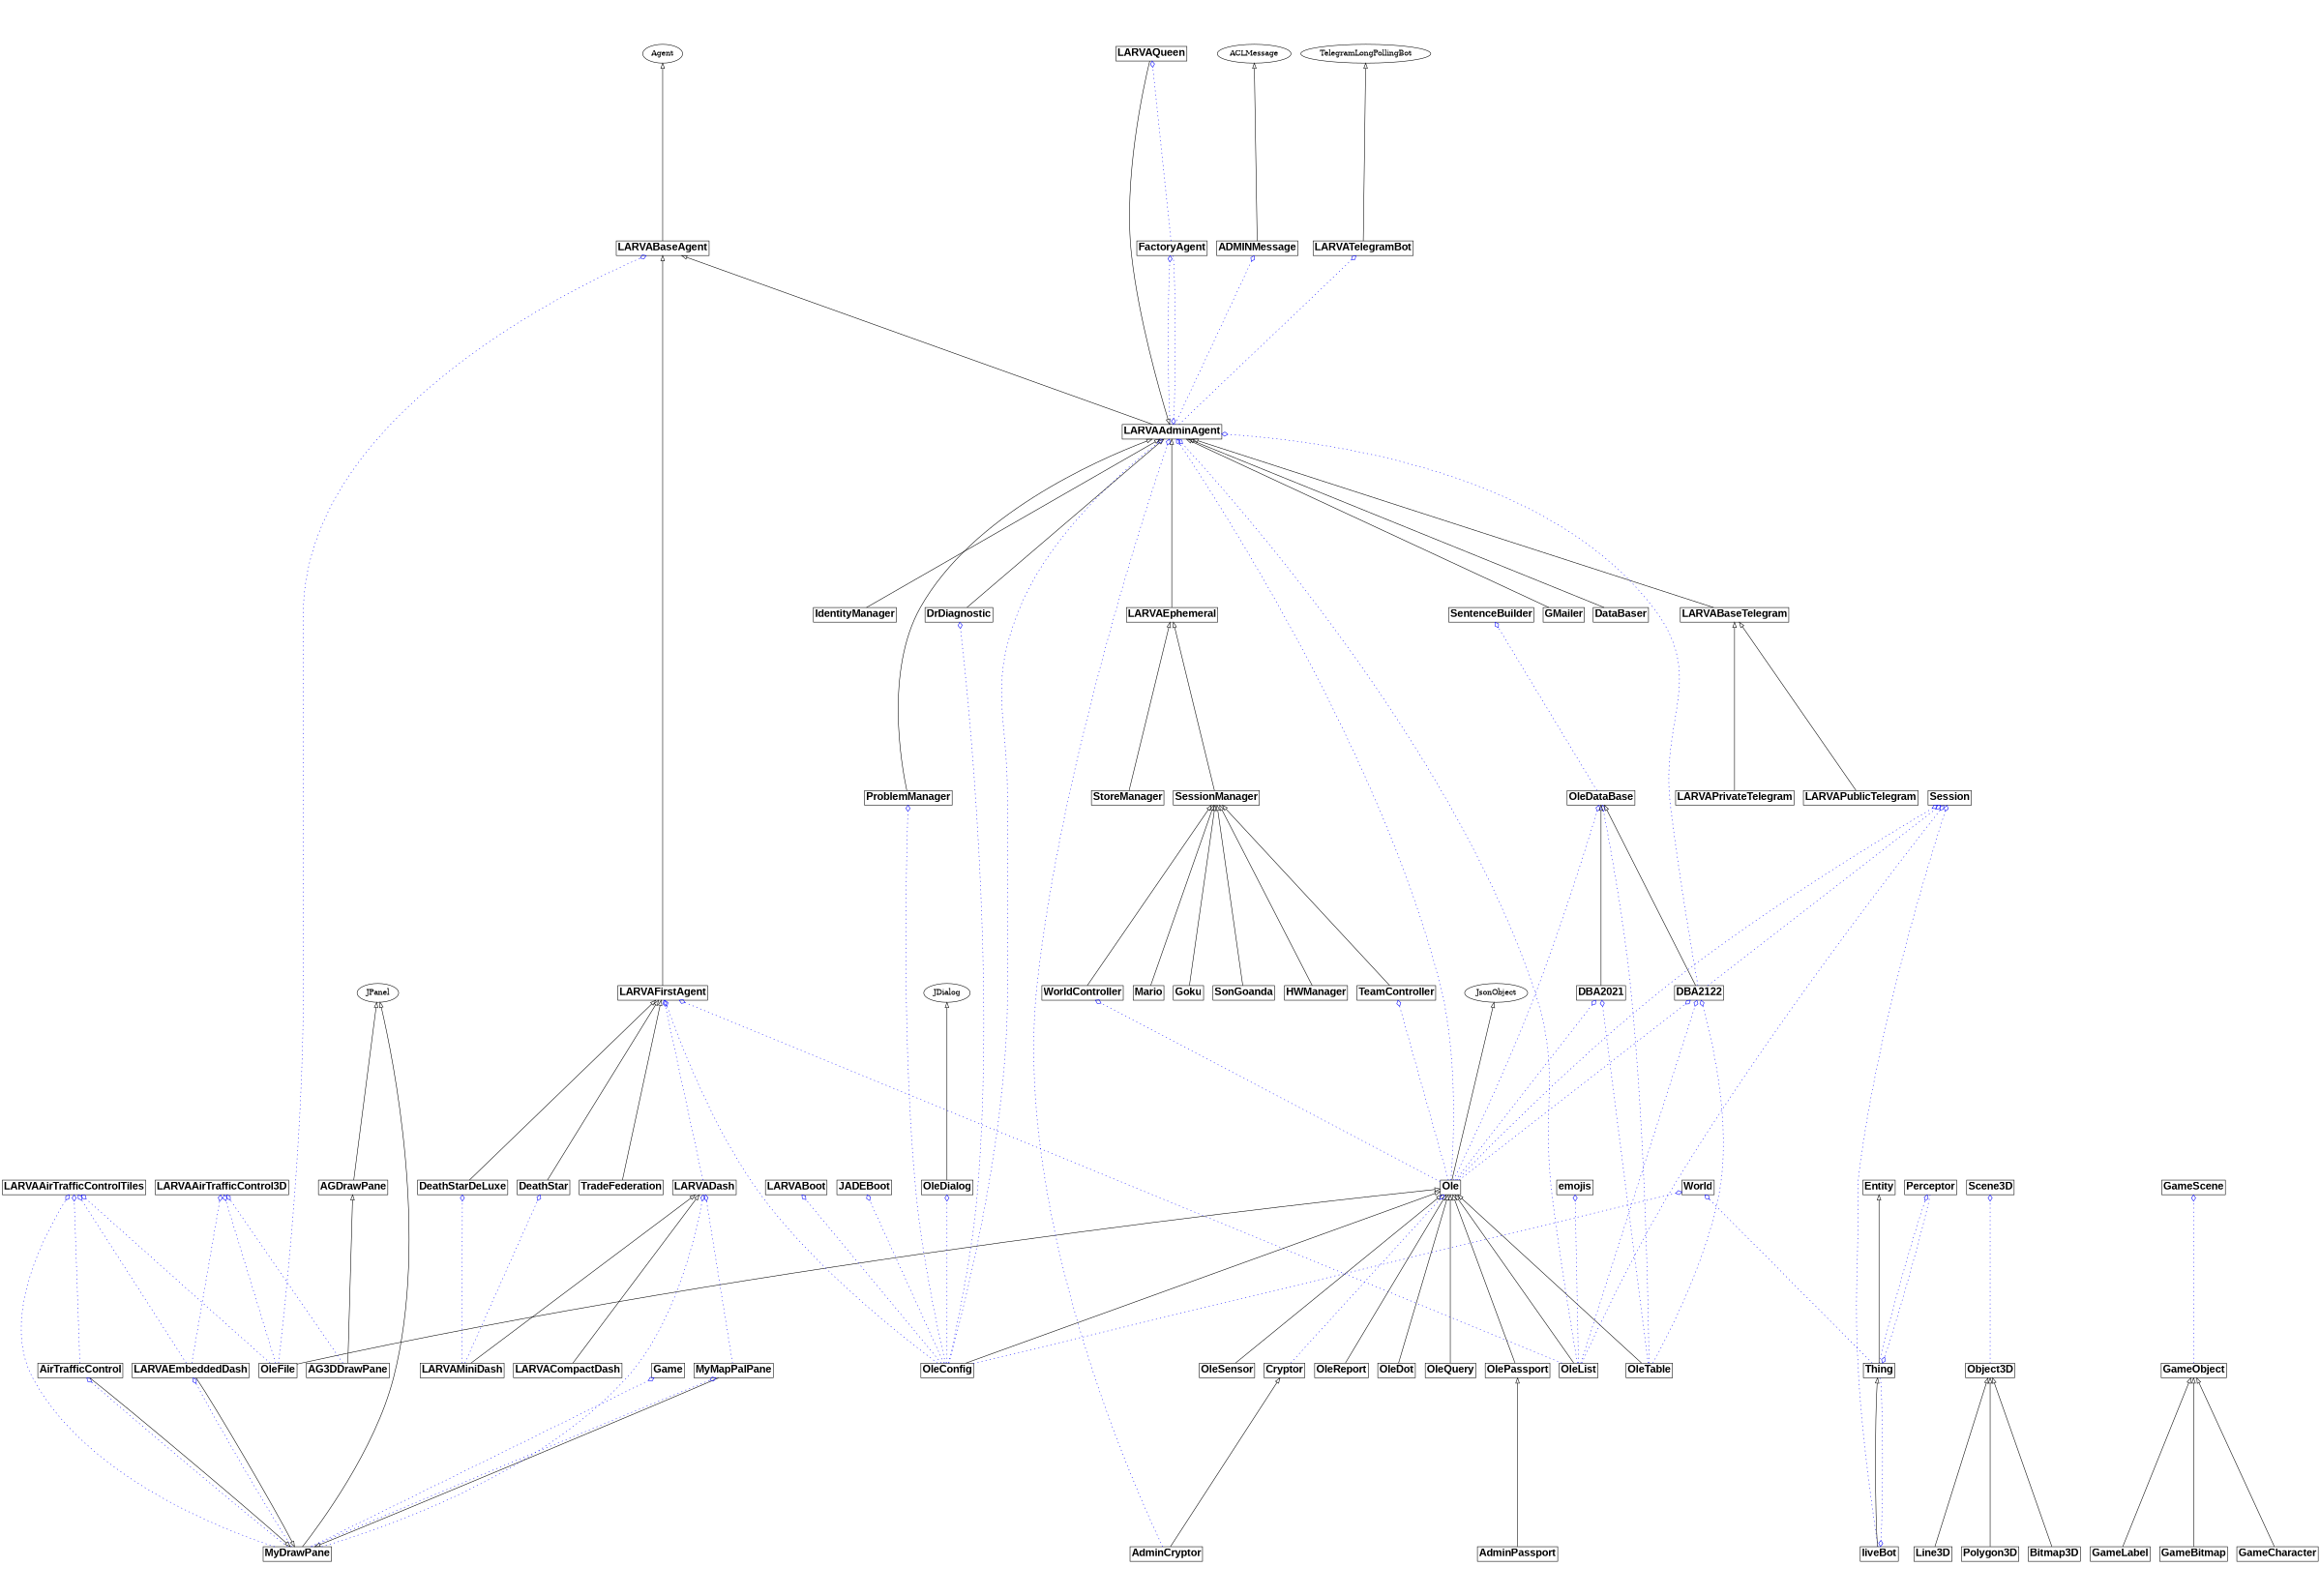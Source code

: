 digraph graphname {
     rankdir="BT"
dpi=300
ratio="fill";
 size="16,11!";
 margin=0;
LARVABoot LARVABoot [shape=plain, label=<<table border="0" cellborder="1" cellspacing="0"><tr><td bgcolor="white"><FONT face="Arial" POINT-SIZE= "20"><b>LARVABoot</b></FONT></td></tr>
</table>>]
JADEBoot JADEBoot [shape=plain, label=<<table border="0" cellborder="1" cellspacing="0"><tr><td bgcolor="white"><FONT face="Arial" POINT-SIZE= "20"><b>JADEBoot</b></FONT></td></tr>
</table>>]
Session Session [shape=plain, label=<<table border="0" cellborder="1" cellspacing="0"><tr><td bgcolor="white"><FONT face="Arial" POINT-SIZE= "20"><b>Session</b></FONT></td></tr>
</table>>]
OleQuery OleQuery [shape=plain, label=<<table border="0" cellborder="1" cellspacing="0"><tr><td bgcolor="white"><FONT face="Arial" POINT-SIZE= "20"><b>OleQuery</b></FONT></td></tr>
</table>>]
Ole Ole [shape=plain, label=<<table border="0" cellborder="1" cellspacing="0"><tr><td bgcolor="white"><FONT face="Arial" POINT-SIZE= "20"><b>Ole</b></FONT></td></tr>
</table>>]
OleTable OleTable [shape=plain, label=<<table border="0" cellborder="1" cellspacing="0"><tr><td bgcolor="white"><FONT face="Arial" POINT-SIZE= "20"><b>OleTable</b></FONT></td></tr>
</table>>]
AdminPassport AdminPassport [shape=plain, label=<<table border="0" cellborder="1" cellspacing="0"><tr><td bgcolor="white"><FONT face="Arial" POINT-SIZE= "20"><b>AdminPassport</b></FONT></td></tr>
</table>>]
OleFile OleFile [shape=plain, label=<<table border="0" cellborder="1" cellspacing="0"><tr><td bgcolor="white"><FONT face="Arial" POINT-SIZE= "20"><b>OleFile</b></FONT></td></tr>
</table>>]
OleSensor OleSensor [shape=plain, label=<<table border="0" cellborder="1" cellspacing="0"><tr><td bgcolor="white"><FONT face="Arial" POINT-SIZE= "20"><b>OleSensor</b></FONT></td></tr>
</table>>]
OleList OleList [shape=plain, label=<<table border="0" cellborder="1" cellspacing="0"><tr><td bgcolor="white"><FONT face="Arial" POINT-SIZE= "20"><b>OleList</b></FONT></td></tr>
</table>>]
OleDot OleDot [shape=plain, label=<<table border="0" cellborder="1" cellspacing="0"><tr><td bgcolor="white"><FONT face="Arial" POINT-SIZE= "20"><b>OleDot</b></FONT></td></tr>
</table>>]
OlePassport OlePassport [shape=plain, label=<<table border="0" cellborder="1" cellspacing="0"><tr><td bgcolor="white"><FONT face="Arial" POINT-SIZE= "20"><b>OlePassport</b></FONT></td></tr>
</table>>]
OleConfig OleConfig [shape=plain, label=<<table border="0" cellborder="1" cellspacing="0"><tr><td bgcolor="white"><FONT face="Arial" POINT-SIZE= "20"><b>OleConfig</b></FONT></td></tr>
</table>>]
OleReport OleReport [shape=plain, label=<<table border="0" cellborder="1" cellspacing="0"><tr><td bgcolor="white"><FONT face="Arial" POINT-SIZE= "20"><b>OleReport</b></FONT></td></tr>
</table>>]
LARVATelegramBot LARVATelegramBot [shape=plain, label=<<table border="0" cellborder="1" cellspacing="0"><tr><td bgcolor="white"><FONT face="Arial" POINT-SIZE= "20"><b>LARVATelegramBot</b></FONT></td></tr>
</table>>]
emojis emojis [shape=plain, label=<<table border="0" cellborder="1" cellspacing="0"><tr><td bgcolor="white"><FONT face="Arial" POINT-SIZE= "20"><b>emojis</b></FONT></td></tr>
</table>>]
Cryptor Cryptor [shape=plain, label=<<table border="0" cellborder="1" cellspacing="0"><tr><td bgcolor="white"><FONT face="Arial" POINT-SIZE= "20"><b>Cryptor</b></FONT></td></tr>
</table>>]
AdminCryptor AdminCryptor [shape=plain, label=<<table border="0" cellborder="1" cellspacing="0"><tr><td bgcolor="white"><FONT face="Arial" POINT-SIZE= "20"><b>AdminCryptor</b></FONT></td></tr>
</table>>]
LARVAEphemeral LARVAEphemeral [shape=plain, label=<<table border="0" cellborder="1" cellspacing="0"><tr><td bgcolor="white"><FONT face="Arial" POINT-SIZE= "20"><b>LARVAEphemeral</b></FONT></td></tr>
</table>>]
LARVABaseTelegram LARVABaseTelegram [shape=plain, label=<<table border="0" cellborder="1" cellspacing="0"><tr><td bgcolor="white"><FONT face="Arial" POINT-SIZE= "20"><b>LARVABaseTelegram</b></FONT></td></tr>
</table>>]
LARVABaseAgent LARVABaseAgent [shape=plain, label=<<table border="0" cellborder="1" cellspacing="0"><tr><td bgcolor="white"><FONT face="Arial" POINT-SIZE= "20"><b>LARVABaseAgent</b></FONT></td></tr>
</table>>]
TradeFederation TradeFederation [shape=plain, label=<<table border="0" cellborder="1" cellspacing="0"><tr><td bgcolor="white"><FONT face="Arial" POINT-SIZE= "20"><b>TradeFederation</b></FONT></td></tr>
</table>>]
DeathStarDeLuxe DeathStarDeLuxe [shape=plain, label=<<table border="0" cellborder="1" cellspacing="0"><tr><td bgcolor="white"><FONT face="Arial" POINT-SIZE= "20"><b>DeathStarDeLuxe</b></FONT></td></tr>
</table>>]
LARVAFirstAgent LARVAFirstAgent [shape=plain, label=<<table border="0" cellborder="1" cellspacing="0"><tr><td bgcolor="white"><FONT face="Arial" POINT-SIZE= "20"><b>LARVAFirstAgent</b></FONT></td></tr>
</table>>]
LARVAAdminAgent LARVAAdminAgent [shape=plain, label=<<table border="0" cellborder="1" cellspacing="0"><tr><td bgcolor="white"><FONT face="Arial" POINT-SIZE= "20"><b>LARVAAdminAgent</b></FONT></td></tr>
</table>>]
DeathStar DeathStar [shape=plain, label=<<table border="0" cellborder="1" cellspacing="0"><tr><td bgcolor="white"><FONT face="Arial" POINT-SIZE= "20"><b>DeathStar</b></FONT></td></tr>
</table>>]
ADMINMessage ADMINMessage [shape=plain, label=<<table border="0" cellborder="1" cellspacing="0"><tr><td bgcolor="white"><FONT face="Arial" POINT-SIZE= "20"><b>ADMINMessage</b></FONT></td></tr>
</table>>]
SentenceBuilder SentenceBuilder [shape=plain, label=<<table border="0" cellborder="1" cellspacing="0"><tr><td bgcolor="white"><FONT face="Arial" POINT-SIZE= "20"><b>SentenceBuilder</b></FONT></td></tr>
</table>>]
DBA2021 DBA2021 [shape=plain, label=<<table border="0" cellborder="1" cellspacing="0"><tr><td bgcolor="white"><FONT face="Arial" POINT-SIZE= "20"><b>DBA2021</b></FONT></td></tr>
</table>>]
DBA2122 DBA2122 [shape=plain, label=<<table border="0" cellborder="1" cellspacing="0"><tr><td bgcolor="white"><FONT face="Arial" POINT-SIZE= "20"><b>DBA2122</b></FONT></td></tr>
</table>>]
OleDataBase OleDataBase [shape=plain, label=<<table border="0" cellborder="1" cellspacing="0"><tr><td bgcolor="white"><FONT face="Arial" POINT-SIZE= "20"><b>OleDataBase</b></FONT></td></tr>
</table>>]
LARVADash LARVADash [shape=plain, label=<<table border="0" cellborder="1" cellspacing="0"><tr><td bgcolor="white"><FONT face="Arial" POINT-SIZE= "20"><b>LARVADash</b></FONT></td></tr>
</table>>]
MyMapPalPane MyMapPalPane [shape=plain, label=<<table border="0" cellborder="1" cellspacing="0"><tr><td bgcolor="white"><FONT face="Arial" POINT-SIZE= "20"><b>MyMapPalPane</b></FONT></td></tr>
</table>>]
MyDrawPane MyDrawPane [shape=plain, label=<<table border="0" cellborder="1" cellspacing="0"><tr><td bgcolor="white"><FONT face="Arial" POINT-SIZE= "20"><b>MyDrawPane</b></FONT></td></tr>
</table>>]
LARVAAirTrafficControlTiles LARVAAirTrafficControlTiles [shape=plain, label=<<table border="0" cellborder="1" cellspacing="0"><tr><td bgcolor="white"><FONT face="Arial" POINT-SIZE= "20"><b>LARVAAirTrafficControlTiles</b></FONT></td></tr>
</table>>]
LARVACompactDash LARVACompactDash [shape=plain, label=<<table border="0" cellborder="1" cellspacing="0"><tr><td bgcolor="white"><FONT face="Arial" POINT-SIZE= "20"><b>LARVACompactDash</b></FONT></td></tr>
</table>>]
LARVAEmbeddedDash LARVAEmbeddedDash [shape=plain, label=<<table border="0" cellborder="1" cellspacing="0"><tr><td bgcolor="white"><FONT face="Arial" POINT-SIZE= "20"><b>LARVAEmbeddedDash</b></FONT></td></tr>
</table>>]
OleDialog OleDialog [shape=plain, label=<<table border="0" cellborder="1" cellspacing="0"><tr><td bgcolor="white"><FONT face="Arial" POINT-SIZE= "20"><b>OleDialog</b></FONT></td></tr>
</table>>]
LARVAMiniDash LARVAMiniDash [shape=plain, label=<<table border="0" cellborder="1" cellspacing="0"><tr><td bgcolor="white"><FONT face="Arial" POINT-SIZE= "20"><b>LARVAMiniDash</b></FONT></td></tr>
</table>>]
LARVAAirTrafficControl3D LARVAAirTrafficControl3D [shape=plain, label=<<table border="0" cellborder="1" cellspacing="0"><tr><td bgcolor="white"><FONT face="Arial" POINT-SIZE= "20"><b>LARVAAirTrafficControl3D</b></FONT></td></tr>
</table>>]
AirTrafficControl AirTrafficControl [shape=plain, label=<<table border="0" cellborder="1" cellspacing="0"><tr><td bgcolor="white"><FONT face="Arial" POINT-SIZE= "20"><b>AirTrafficControl</b></FONT></td></tr>
</table>>]
Thing Thing [shape=plain, label=<<table border="0" cellborder="1" cellspacing="0"><tr><td bgcolor="white"><FONT face="Arial" POINT-SIZE= "20"><b>Thing</b></FONT></td></tr>
</table>>]
World World [shape=plain, label=<<table border="0" cellborder="1" cellspacing="0"><tr><td bgcolor="white"><FONT face="Arial" POINT-SIZE= "20"><b>World</b></FONT></td></tr>
</table>>]
liveBot liveBot [shape=plain, label=<<table border="0" cellborder="1" cellspacing="0"><tr><td bgcolor="white"><FONT face="Arial" POINT-SIZE= "20"><b>liveBot</b></FONT></td></tr>
</table>>]
Perceptor Perceptor [shape=plain, label=<<table border="0" cellborder="1" cellspacing="0"><tr><td bgcolor="white"><FONT face="Arial" POINT-SIZE= "20"><b>Perceptor</b></FONT></td></tr>
</table>>]
Line3D Line3D [shape=plain, label=<<table border="0" cellborder="1" cellspacing="0"><tr><td bgcolor="white"><FONT face="Arial" POINT-SIZE= "20"><b>Line3D</b></FONT></td></tr>
</table>>]
Object3D Object3D [shape=plain, label=<<table border="0" cellborder="1" cellspacing="0"><tr><td bgcolor="white"><FONT face="Arial" POINT-SIZE= "20"><b>Object3D</b></FONT></td></tr>
</table>>]
AGDrawPane AGDrawPane [shape=plain, label=<<table border="0" cellborder="1" cellspacing="0"><tr><td bgcolor="white"><FONT face="Arial" POINT-SIZE= "20"><b>AGDrawPane</b></FONT></td></tr>
</table>>]
Scene3D Scene3D [shape=plain, label=<<table border="0" cellborder="1" cellspacing="0"><tr><td bgcolor="white"><FONT face="Arial" POINT-SIZE= "20"><b>Scene3D</b></FONT></td></tr>
</table>>]
Polygon3D Polygon3D [shape=plain, label=<<table border="0" cellborder="1" cellspacing="0"><tr><td bgcolor="white"><FONT face="Arial" POINT-SIZE= "20"><b>Polygon3D</b></FONT></td></tr>
</table>>]
Bitmap3D Bitmap3D [shape=plain, label=<<table border="0" cellborder="1" cellspacing="0"><tr><td bgcolor="white"><FONT face="Arial" POINT-SIZE= "20"><b>Bitmap3D</b></FONT></td></tr>
</table>>]
AG3DDrawPane AG3DDrawPane [shape=plain, label=<<table border="0" cellborder="1" cellspacing="0"><tr><td bgcolor="white"><FONT face="Arial" POINT-SIZE= "20"><b>AG3DDrawPane</b></FONT></td></tr>
</table>>]
GMailer GMailer [shape=plain, label=<<table border="0" cellborder="1" cellspacing="0"><tr><td bgcolor="white"><FONT face="Arial" POINT-SIZE= "20"><b>GMailer</b></FONT></td></tr>
</table>>]
TeamController TeamController [shape=plain, label=<<table border="0" cellborder="1" cellspacing="0"><tr><td bgcolor="white"><FONT face="Arial" POINT-SIZE= "20"><b>TeamController</b></FONT></td></tr>
</table>>]
LARVAQueen LARVAQueen [shape=plain, label=<<table border="0" cellborder="1" cellspacing="0"><tr><td bgcolor="white"><FONT face="Arial" POINT-SIZE= "20"><b>LARVAQueen</b></FONT></td></tr>
</table>>]
ProblemManager ProblemManager [shape=plain, label=<<table border="0" cellborder="1" cellspacing="0"><tr><td bgcolor="white"><FONT face="Arial" POINT-SIZE= "20"><b>ProblemManager</b></FONT></td></tr>
</table>>]
DataBaser DataBaser [shape=plain, label=<<table border="0" cellborder="1" cellspacing="0"><tr><td bgcolor="white"><FONT face="Arial" POINT-SIZE= "20"><b>DataBaser</b></FONT></td></tr>
</table>>]
Goku Goku [shape=plain, label=<<table border="0" cellborder="1" cellspacing="0"><tr><td bgcolor="white"><FONT face="Arial" POINT-SIZE= "20"><b>Goku</b></FONT></td></tr>
</table>>]
LARVAPublicTelegram LARVAPublicTelegram [shape=plain, label=<<table border="0" cellborder="1" cellspacing="0"><tr><td bgcolor="white"><FONT face="Arial" POINT-SIZE= "20"><b>LARVAPublicTelegram</b></FONT></td></tr>
</table>>]
LARVAPrivateTelegram LARVAPrivateTelegram [shape=plain, label=<<table border="0" cellborder="1" cellspacing="0"><tr><td bgcolor="white"><FONT face="Arial" POINT-SIZE= "20"><b>LARVAPrivateTelegram</b></FONT></td></tr>
</table>>]
SonGoanda SonGoanda [shape=plain, label=<<table border="0" cellborder="1" cellspacing="0"><tr><td bgcolor="white"><FONT face="Arial" POINT-SIZE= "20"><b>SonGoanda</b></FONT></td></tr>
</table>>]
HWManager HWManager [shape=plain, label=<<table border="0" cellborder="1" cellspacing="0"><tr><td bgcolor="white"><FONT face="Arial" POINT-SIZE= "20"><b>HWManager</b></FONT></td></tr>
</table>>]
DrDiagnostic DrDiagnostic [shape=plain, label=<<table border="0" cellborder="1" cellspacing="0"><tr><td bgcolor="white"><FONT face="Arial" POINT-SIZE= "20"><b>DrDiagnostic</b></FONT></td></tr>
</table>>]
IdentityManager IdentityManager [shape=plain, label=<<table border="0" cellborder="1" cellspacing="0"><tr><td bgcolor="white"><FONT face="Arial" POINT-SIZE= "20"><b>IdentityManager</b></FONT></td></tr>
</table>>]
WorldController WorldController [shape=plain, label=<<table border="0" cellborder="1" cellspacing="0"><tr><td bgcolor="white"><FONT face="Arial" POINT-SIZE= "20"><b>WorldController</b></FONT></td></tr>
</table>>]
Mario Mario [shape=plain, label=<<table border="0" cellborder="1" cellspacing="0"><tr><td bgcolor="white"><FONT face="Arial" POINT-SIZE= "20"><b>Mario</b></FONT></td></tr>
</table>>]
StoreManager StoreManager [shape=plain, label=<<table border="0" cellborder="1" cellspacing="0"><tr><td bgcolor="white"><FONT face="Arial" POINT-SIZE= "20"><b>StoreManager</b></FONT></td></tr>
</table>>]
SessionManager SessionManager [shape=plain, label=<<table border="0" cellborder="1" cellspacing="0"><tr><td bgcolor="white"><FONT face="Arial" POINT-SIZE= "20"><b>SessionManager</b></FONT></td></tr>
</table>>]
GameLabel GameLabel [shape=plain, label=<<table border="0" cellborder="1" cellspacing="0"><tr><td bgcolor="white"><FONT face="Arial" POINT-SIZE= "20"><b>GameLabel</b></FONT></td></tr>
</table>>]
Game Game [shape=plain, label=<<table border="0" cellborder="1" cellspacing="0"><tr><td bgcolor="white"><FONT face="Arial" POINT-SIZE= "20"><b>Game</b></FONT></td></tr>
</table>>]
GameBitmap GameBitmap [shape=plain, label=<<table border="0" cellborder="1" cellspacing="0"><tr><td bgcolor="white"><FONT face="Arial" POINT-SIZE= "20"><b>GameBitmap</b></FONT></td></tr>
</table>>]
GameObject GameObject [shape=plain, label=<<table border="0" cellborder="1" cellspacing="0"><tr><td bgcolor="white"><FONT face="Arial" POINT-SIZE= "20"><b>GameObject</b></FONT></td></tr>
</table>>]
GameCharacter GameCharacter [shape=plain, label=<<table border="0" cellborder="1" cellspacing="0"><tr><td bgcolor="white"><FONT face="Arial" POINT-SIZE= "20"><b>GameCharacter</b></FONT></td></tr>
</table>>]
GameScene GameScene [shape=plain, label=<<table border="0" cellborder="1" cellspacing="0"><tr><td bgcolor="white"><FONT face="Arial" POINT-SIZE= "20"><b>GameScene</b></FONT></td></tr>
</table>>]
FactoryAgent FactoryAgent [shape=plain, label=<<table border="0" cellborder="1" cellspacing="0"><tr><td bgcolor="white"><FONT face="Arial" POINT-SIZE= "20"><b>FactoryAgent</b></FONT></td></tr>
</table>>]
Entity Entity [shape=plain, label=<<table border="0" cellborder="1" cellspacing="0"><tr><td bgcolor="white"><FONT face="Arial" POINT-SIZE= "20"><b>Entity</b></FONT></td></tr>
</table>>]
LARVAPublicTelegram -> LARVABaseTelegram [arrowhead=onormal,color=black]
LARVAPrivateTelegram -> LARVABaseTelegram [arrowhead=onormal,color=black]
DBA2021 -> OleDataBase [arrowhead=onormal,color=black]
DBA2122 -> OleDataBase [arrowhead=onormal,color=black]
Thing -> Entity [arrowhead=onormal,color=black]
AGDrawPane -> JPanel [arrowhead=onormal,color=black]
MyDrawPane -> JPanel [arrowhead=onormal,color=black]
LARVABaseAgent -> Agent [arrowhead=onormal,color=black]
TeamController -> SessionManager [arrowhead=onormal,color=black]
Goku -> SessionManager [arrowhead=onormal,color=black]
SonGoanda -> SessionManager [arrowhead=onormal,color=black]
HWManager -> SessionManager [arrowhead=onormal,color=black]
WorldController -> SessionManager [arrowhead=onormal,color=black]
Mario -> SessionManager [arrowhead=onormal,color=black]
MyMapPalPane -> MyDrawPane [arrowhead=onormal,color=black]
LARVAEmbeddedDash -> MyDrawPane [arrowhead=onormal,color=black]
AirTrafficControl -> MyDrawPane [arrowhead=onormal,color=black]
TradeFederation -> LARVAFirstAgent [arrowhead=onormal,color=black]
DeathStarDeLuxe -> LARVAFirstAgent [arrowhead=onormal,color=black]
DeathStar -> LARVAFirstAgent [arrowhead=onormal,color=black]
OleQuery -> Ole [arrowhead=onormal,color=black]
OleTable -> Ole [arrowhead=onormal,color=black]
OleFile -> Ole [arrowhead=onormal,color=black]
OleSensor -> Ole [arrowhead=onormal,color=black]
OleList -> Ole [arrowhead=onormal,color=black]
OleDot -> Ole [arrowhead=onormal,color=black]
OlePassport -> Ole [arrowhead=onormal,color=black]
OleConfig -> Ole [arrowhead=onormal,color=black]
OleReport -> Ole [arrowhead=onormal,color=black]
Ole -> JsonObject [arrowhead=onormal,color=black]
LARVACompactDash -> LARVADash [arrowhead=onormal,color=black]
LARVAMiniDash -> LARVADash [arrowhead=onormal,color=black]
GMailer -> LARVAAdminAgent [arrowhead=onormal,color=black]
LARVAEphemeral -> LARVAAdminAgent [arrowhead=onormal,color=black]
LARVAQueen -> LARVAAdminAgent [arrowhead=onormal,color=black]
ProblemManager -> LARVAAdminAgent [arrowhead=onormal,color=black]
DataBaser -> LARVAAdminAgent [arrowhead=onormal,color=black]
LARVABaseTelegram -> LARVAAdminAgent [arrowhead=onormal,color=black]
DrDiagnostic -> LARVAAdminAgent [arrowhead=onormal,color=black]
IdentityManager -> LARVAAdminAgent [arrowhead=onormal,color=black]
LARVATelegramBot -> TelegramLongPollingBot [arrowhead=onormal,color=black]
Line3D -> Object3D [arrowhead=onormal,color=black]
Polygon3D -> Object3D [arrowhead=onormal,color=black]
Bitmap3D -> Object3D [arrowhead=onormal,color=black]
LARVAFirstAgent -> LARVABaseAgent [arrowhead=onormal,color=black]
LARVAAdminAgent -> LARVABaseAgent [arrowhead=onormal,color=black]
AdminPassport -> OlePassport [arrowhead=onormal,color=black]
GameLabel -> GameObject [arrowhead=onormal,color=black]
GameBitmap -> GameObject [arrowhead=onormal,color=black]
GameCharacter -> GameObject [arrowhead=onormal,color=black]
AdminCryptor -> Cryptor [arrowhead=onormal,color=black]
StoreManager -> LARVAEphemeral [arrowhead=onormal,color=black]
SessionManager -> LARVAEphemeral [arrowhead=onormal,color=black]
ADMINMessage -> ACLMessage [arrowhead=onormal,color=black]
AG3DDrawPane -> AGDrawPane [arrowhead=onormal,color=black]
OleDialog -> JDialog [arrowhead=onormal,color=black]
liveBot -> Thing [arrowhead=onormal,color=black]
Cryptor -> Ole [style=dotted,arrowhead=odiamond,color=blue]
Ole -> TeamController [style=dotted,arrowhead=odiamond,color=blue]
OleDataBase -> SentenceBuilder [style=dotted,arrowhead=odiamond,color=blue]
Perceptor -> Thing [style=dotted,arrowhead=odiamond,color=blue]
FactoryAgent -> LARVAQueen [style=dotted,arrowhead=odiamond,color=blue]
MyDrawPane -> LARVADash [style=dotted,arrowhead=odiamond,color=blue]
MyMapPalPane -> LARVADash [style=dotted,arrowhead=odiamond,color=blue]
LARVAAdminAgent -> FactoryAgent [style=dotted,arrowhead=odiamond,color=blue]
MyDrawPane -> Game [style=dotted,arrowhead=odiamond,color=blue]
MyDrawPane -> MyMapPalPane [style=dotted,arrowhead=odiamond,color=blue]
OleConfig -> ProblemManager [style=dotted,arrowhead=odiamond,color=blue]
OleConfig -> LARVABoot [style=dotted,arrowhead=odiamond,color=blue]
OleFile -> LARVABaseAgent [style=dotted,arrowhead=odiamond,color=blue]
MyDrawPane -> LARVAAirTrafficControlTiles [style=dotted,arrowhead=odiamond,color=blue]
AirTrafficControl -> LARVAAirTrafficControlTiles [style=dotted,arrowhead=odiamond,color=blue]
LARVAEmbeddedDash -> LARVAAirTrafficControlTiles [style=dotted,arrowhead=odiamond,color=blue]
OleFile -> LARVAAirTrafficControlTiles [style=dotted,arrowhead=odiamond,color=blue]
OleList -> emojis [style=dotted,arrowhead=odiamond,color=blue]
OleConfig -> DrDiagnostic [style=dotted,arrowhead=odiamond,color=blue]
LARVAAdminAgent -> LARVATelegramBot [style=dotted,arrowhead=odiamond,color=blue]
Ole -> DBA2021 [style=dotted,arrowhead=odiamond,color=blue]
OleTable -> DBA2021 [style=dotted,arrowhead=odiamond,color=blue]
LARVAMiniDash -> DeathStarDeLuxe [style=dotted,arrowhead=odiamond,color=blue]
MyDrawPane -> LARVAEmbeddedDash [style=dotted,arrowhead=odiamond,color=blue]
OleConfig -> OleDialog [style=dotted,arrowhead=odiamond,color=blue]
Ole -> WorldController [style=dotted,arrowhead=odiamond,color=blue]
LARVADash -> LARVAFirstAgent [style=dotted,arrowhead=odiamond,color=blue]
OleList -> LARVAFirstAgent [style=dotted,arrowhead=odiamond,color=blue]
OleConfig -> LARVAFirstAgent [style=dotted,arrowhead=odiamond,color=blue]
Object3D -> Scene3D [style=dotted,arrowhead=odiamond,color=blue]
OleConfig -> JADEBoot [style=dotted,arrowhead=odiamond,color=blue]
Thing -> World [style=dotted,arrowhead=odiamond,color=blue]
OleConfig -> World [style=dotted,arrowhead=odiamond,color=blue]
FactoryAgent -> LARVAAdminAgent [style=dotted,arrowhead=odiamond,color=blue]
OleConfig -> LARVAAdminAgent [style=dotted,arrowhead=odiamond,color=blue]
DBA2122 -> LARVAAdminAgent [style=dotted,arrowhead=odiamond,color=blue]
AdminCryptor -> LARVAAdminAgent [style=dotted,arrowhead=odiamond,color=blue]
OleList -> LARVAAdminAgent [style=dotted,arrowhead=odiamond,color=blue]
Ole -> LARVAAdminAgent [style=dotted,arrowhead=odiamond,color=blue]
Ole -> DBA2122 [style=dotted,arrowhead=odiamond,color=blue]
OleTable -> DBA2122 [style=dotted,arrowhead=odiamond,color=blue]
OleList -> DBA2122 [style=dotted,arrowhead=odiamond,color=blue]
AG3DDrawPane -> LARVAAirTrafficControl3D [style=dotted,arrowhead=odiamond,color=blue]
LARVAEmbeddedDash -> LARVAAirTrafficControl3D [style=dotted,arrowhead=odiamond,color=blue]
OleFile -> LARVAAirTrafficControl3D [style=dotted,arrowhead=odiamond,color=blue]
Ole -> OleDataBase [style=dotted,arrowhead=odiamond,color=blue]
OleTable -> OleDataBase [style=dotted,arrowhead=odiamond,color=blue]
Thing -> liveBot [style=dotted,arrowhead=odiamond,color=blue]
LARVAMiniDash -> DeathStar [style=dotted,arrowhead=odiamond,color=blue]
LARVAAdminAgent -> ADMINMessage [style=dotted,arrowhead=odiamond,color=blue]
Thing -> Perceptor [style=dotted,arrowhead=odiamond,color=blue]
GameObject -> GameScene [style=dotted,arrowhead=odiamond,color=blue]
MyDrawPane -> AirTrafficControl [style=dotted,arrowhead=odiamond,color=blue]
DBA2122 -> Session [style=dotted,arrowhead=odiamond,color=blue]
OleList -> Session [style=dotted,arrowhead=odiamond,color=blue]
Ole -> Session [style=dotted,arrowhead=odiamond,color=blue]
liveBot -> Session [style=dotted,arrowhead=odiamond,color=blue]
}
